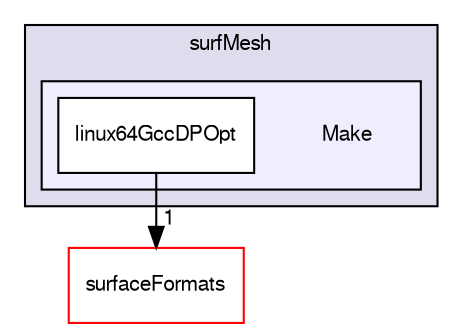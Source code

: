 digraph "src/surfMesh/Make" {
  bgcolor=transparent;
  compound=true
  node [ fontsize="10", fontname="FreeSans"];
  edge [ labelfontsize="10", labelfontname="FreeSans"];
  subgraph clusterdir_0a88fe22feb23ce5f078a04a1df67721 {
    graph [ bgcolor="#ddddee", pencolor="black", label="surfMesh" fontname="FreeSans", fontsize="10", URL="dir_0a88fe22feb23ce5f078a04a1df67721.html"]
  subgraph clusterdir_ec30f8c64fbcbc137c242d6ed8e51f1f {
    graph [ bgcolor="#eeeeff", pencolor="black", label="" URL="dir_ec30f8c64fbcbc137c242d6ed8e51f1f.html"];
    dir_ec30f8c64fbcbc137c242d6ed8e51f1f [shape=plaintext label="Make"];
    dir_80a71959923895dc12e485851b783ab9 [shape=box label="linux64GccDPOpt" color="black" fillcolor="white" style="filled" URL="dir_80a71959923895dc12e485851b783ab9.html"];
  }
  }
  dir_3ad8f5f9808d8196d04eb1769c1a10a8 [shape=box label="surfaceFormats" color="red" URL="dir_3ad8f5f9808d8196d04eb1769c1a10a8.html"];
  dir_80a71959923895dc12e485851b783ab9->dir_3ad8f5f9808d8196d04eb1769c1a10a8 [headlabel="1", labeldistance=1.5 headhref="dir_002520_002524.html"];
}
